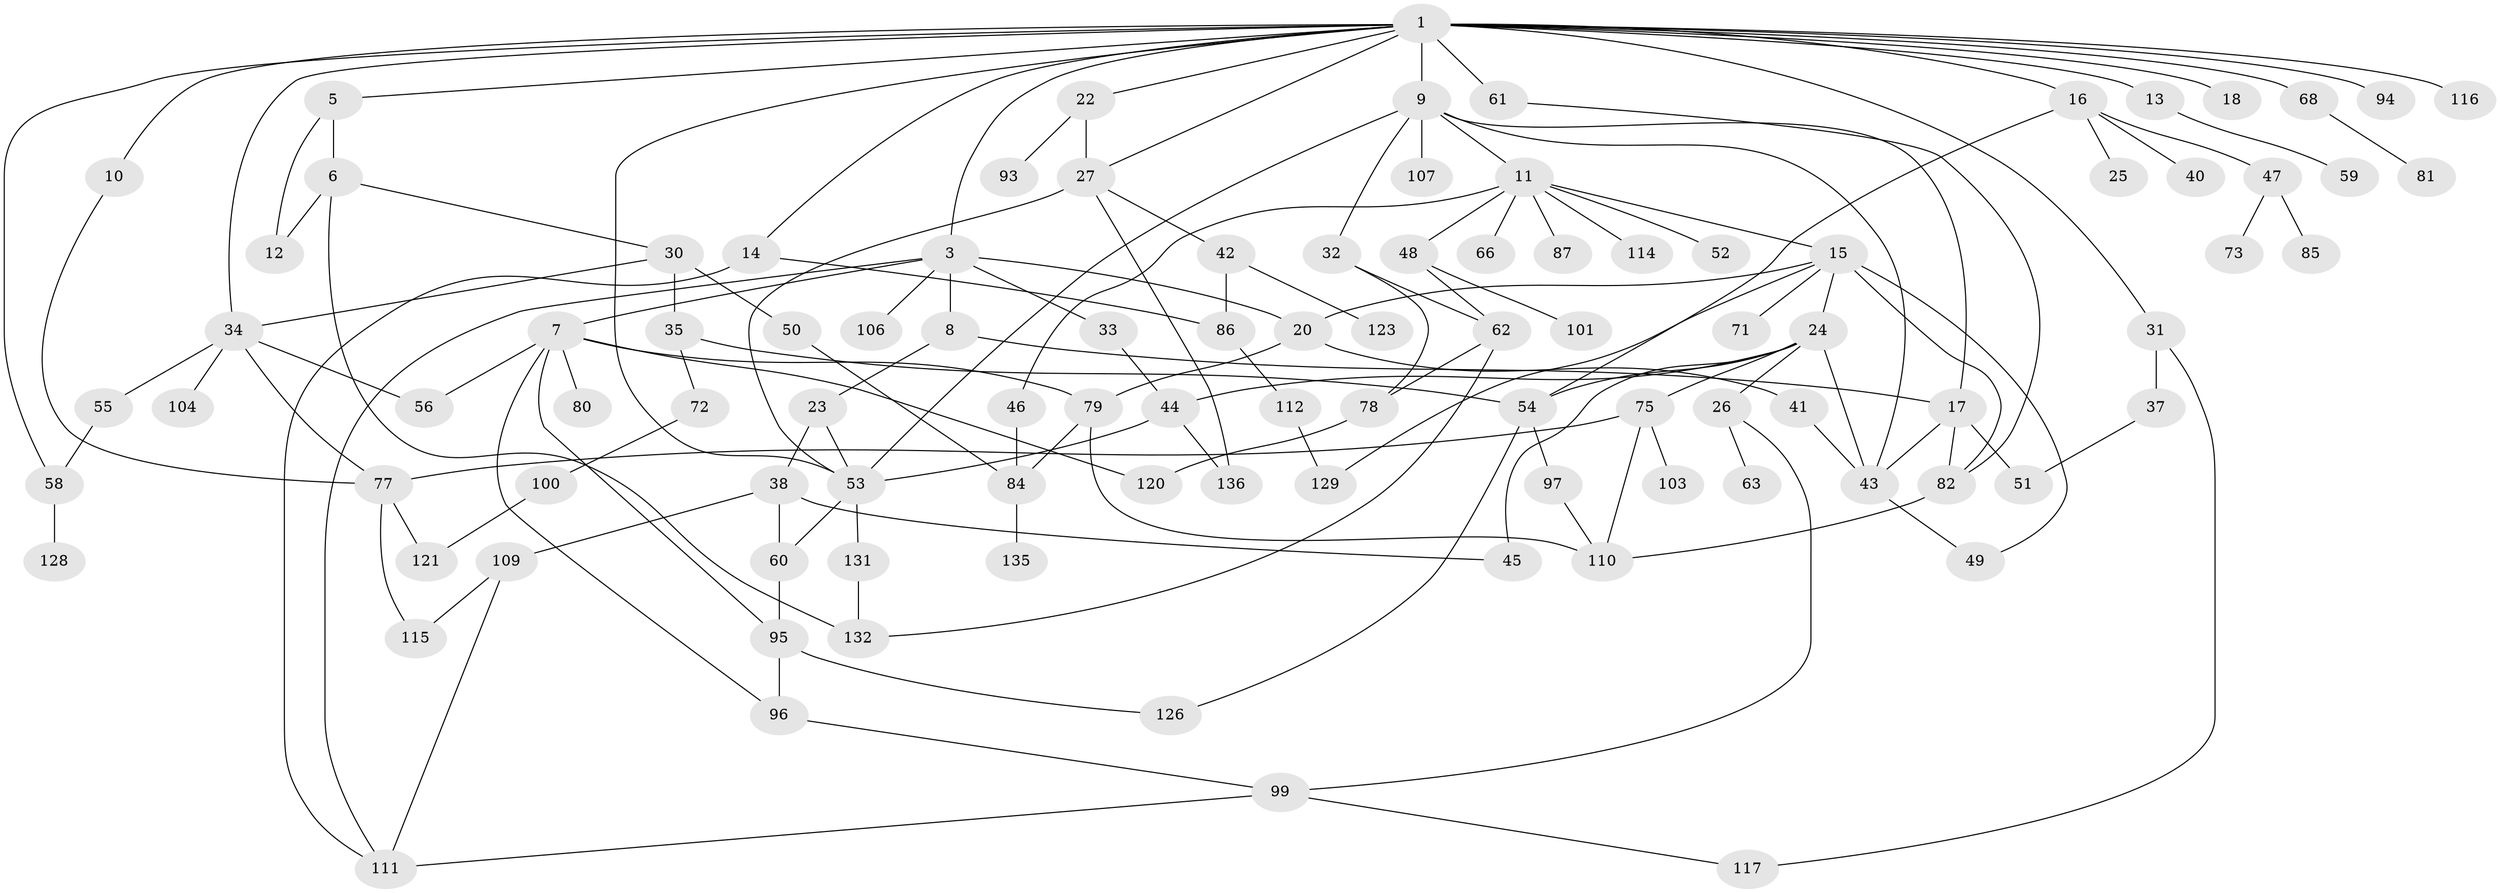 // Generated by graph-tools (version 1.1) at 2025/23/03/03/25 07:23:30]
// undirected, 100 vertices, 148 edges
graph export_dot {
graph [start="1"]
  node [color=gray90,style=filled];
  1 [super="+2"];
  3 [super="+4"];
  5 [super="+138"];
  6 [super="+119"];
  7 [super="+29"];
  8;
  9 [super="+19"];
  10;
  11 [super="+28"];
  12;
  13;
  14;
  15 [super="+92"];
  16 [super="+21"];
  17 [super="+74"];
  18 [super="+88"];
  20 [super="+67"];
  22;
  23 [super="+130"];
  24 [super="+36"];
  25;
  26 [super="+70"];
  27 [super="+91"];
  30 [super="+39"];
  31;
  32 [super="+64"];
  33;
  34 [super="+102"];
  35;
  37;
  38;
  40;
  41;
  42 [super="+57"];
  43 [super="+83"];
  44 [super="+65"];
  45 [super="+125"];
  46 [super="+89"];
  47 [super="+69"];
  48;
  49 [super="+108"];
  50;
  51;
  52;
  53 [super="+90"];
  54 [super="+76"];
  55;
  56;
  58;
  59;
  60 [super="+105"];
  61 [super="+137"];
  62 [super="+124"];
  63;
  66;
  68;
  71;
  72;
  73;
  75;
  77 [super="+98"];
  78;
  79;
  80;
  81;
  82;
  84 [super="+118"];
  85;
  86;
  87;
  93;
  94;
  95;
  96;
  97;
  99 [super="+122"];
  100 [super="+127"];
  101;
  103;
  104;
  106;
  107;
  109 [super="+113"];
  110 [super="+134"];
  111 [super="+133"];
  112;
  114;
  115;
  116;
  117 [super="+139"];
  120;
  121;
  123;
  126;
  128;
  129;
  131;
  132;
  135;
  136;
  1 -- 3;
  1 -- 5;
  1 -- 9;
  1 -- 14;
  1 -- 16;
  1 -- 22;
  1 -- 31;
  1 -- 34;
  1 -- 53;
  1 -- 61 [weight=2];
  1 -- 68;
  1 -- 10;
  1 -- 13;
  1 -- 18;
  1 -- 116;
  1 -- 58;
  1 -- 27;
  1 -- 94;
  3 -- 7;
  3 -- 20;
  3 -- 33;
  3 -- 8;
  3 -- 106;
  3 -- 111;
  5 -- 6;
  5 -- 12;
  6 -- 12;
  6 -- 30;
  6 -- 132;
  7 -- 95;
  7 -- 80 [weight=2];
  7 -- 79;
  7 -- 96;
  7 -- 56;
  7 -- 120;
  8 -- 17;
  8 -- 23;
  9 -- 11;
  9 -- 32;
  9 -- 107;
  9 -- 43;
  9 -- 17;
  9 -- 53;
  10 -- 77;
  11 -- 15;
  11 -- 46;
  11 -- 52;
  11 -- 66;
  11 -- 87;
  11 -- 48;
  11 -- 114;
  13 -- 59;
  14 -- 111;
  14 -- 86;
  15 -- 24;
  15 -- 71;
  15 -- 129;
  15 -- 82;
  15 -- 20;
  15 -- 49;
  16 -- 40;
  16 -- 25;
  16 -- 54;
  16 -- 47;
  17 -- 43;
  17 -- 51;
  17 -- 82;
  20 -- 41;
  20 -- 79;
  22 -- 27;
  22 -- 93;
  23 -- 38;
  23 -- 53;
  24 -- 26;
  24 -- 75;
  24 -- 45;
  24 -- 43;
  24 -- 54;
  24 -- 44;
  26 -- 63;
  26 -- 99;
  27 -- 42;
  27 -- 136;
  27 -- 53;
  30 -- 35;
  30 -- 50;
  30 -- 34;
  31 -- 37;
  31 -- 117;
  32 -- 62;
  32 -- 78;
  33 -- 44;
  34 -- 55;
  34 -- 56;
  34 -- 77;
  34 -- 104;
  35 -- 72;
  35 -- 54;
  37 -- 51;
  38 -- 109;
  38 -- 60;
  38 -- 45;
  41 -- 43;
  42 -- 86;
  42 -- 123;
  43 -- 49;
  44 -- 136;
  44 -- 53;
  46 -- 84 [weight=2];
  47 -- 85;
  47 -- 73;
  48 -- 101;
  48 -- 62;
  50 -- 84;
  53 -- 60;
  53 -- 131;
  54 -- 126;
  54 -- 97;
  55 -- 58;
  58 -- 128;
  60 -- 95;
  61 -- 82;
  62 -- 78 [weight=2];
  62 -- 132;
  68 -- 81;
  72 -- 100;
  75 -- 103;
  75 -- 110;
  75 -- 77;
  77 -- 115;
  77 -- 121;
  78 -- 120;
  79 -- 84;
  79 -- 110;
  82 -- 110;
  84 -- 135;
  86 -- 112;
  95 -- 126;
  95 -- 96;
  96 -- 99;
  97 -- 110;
  99 -- 117;
  99 -- 111;
  100 -- 121;
  109 -- 115;
  109 -- 111;
  112 -- 129;
  131 -- 132;
}
